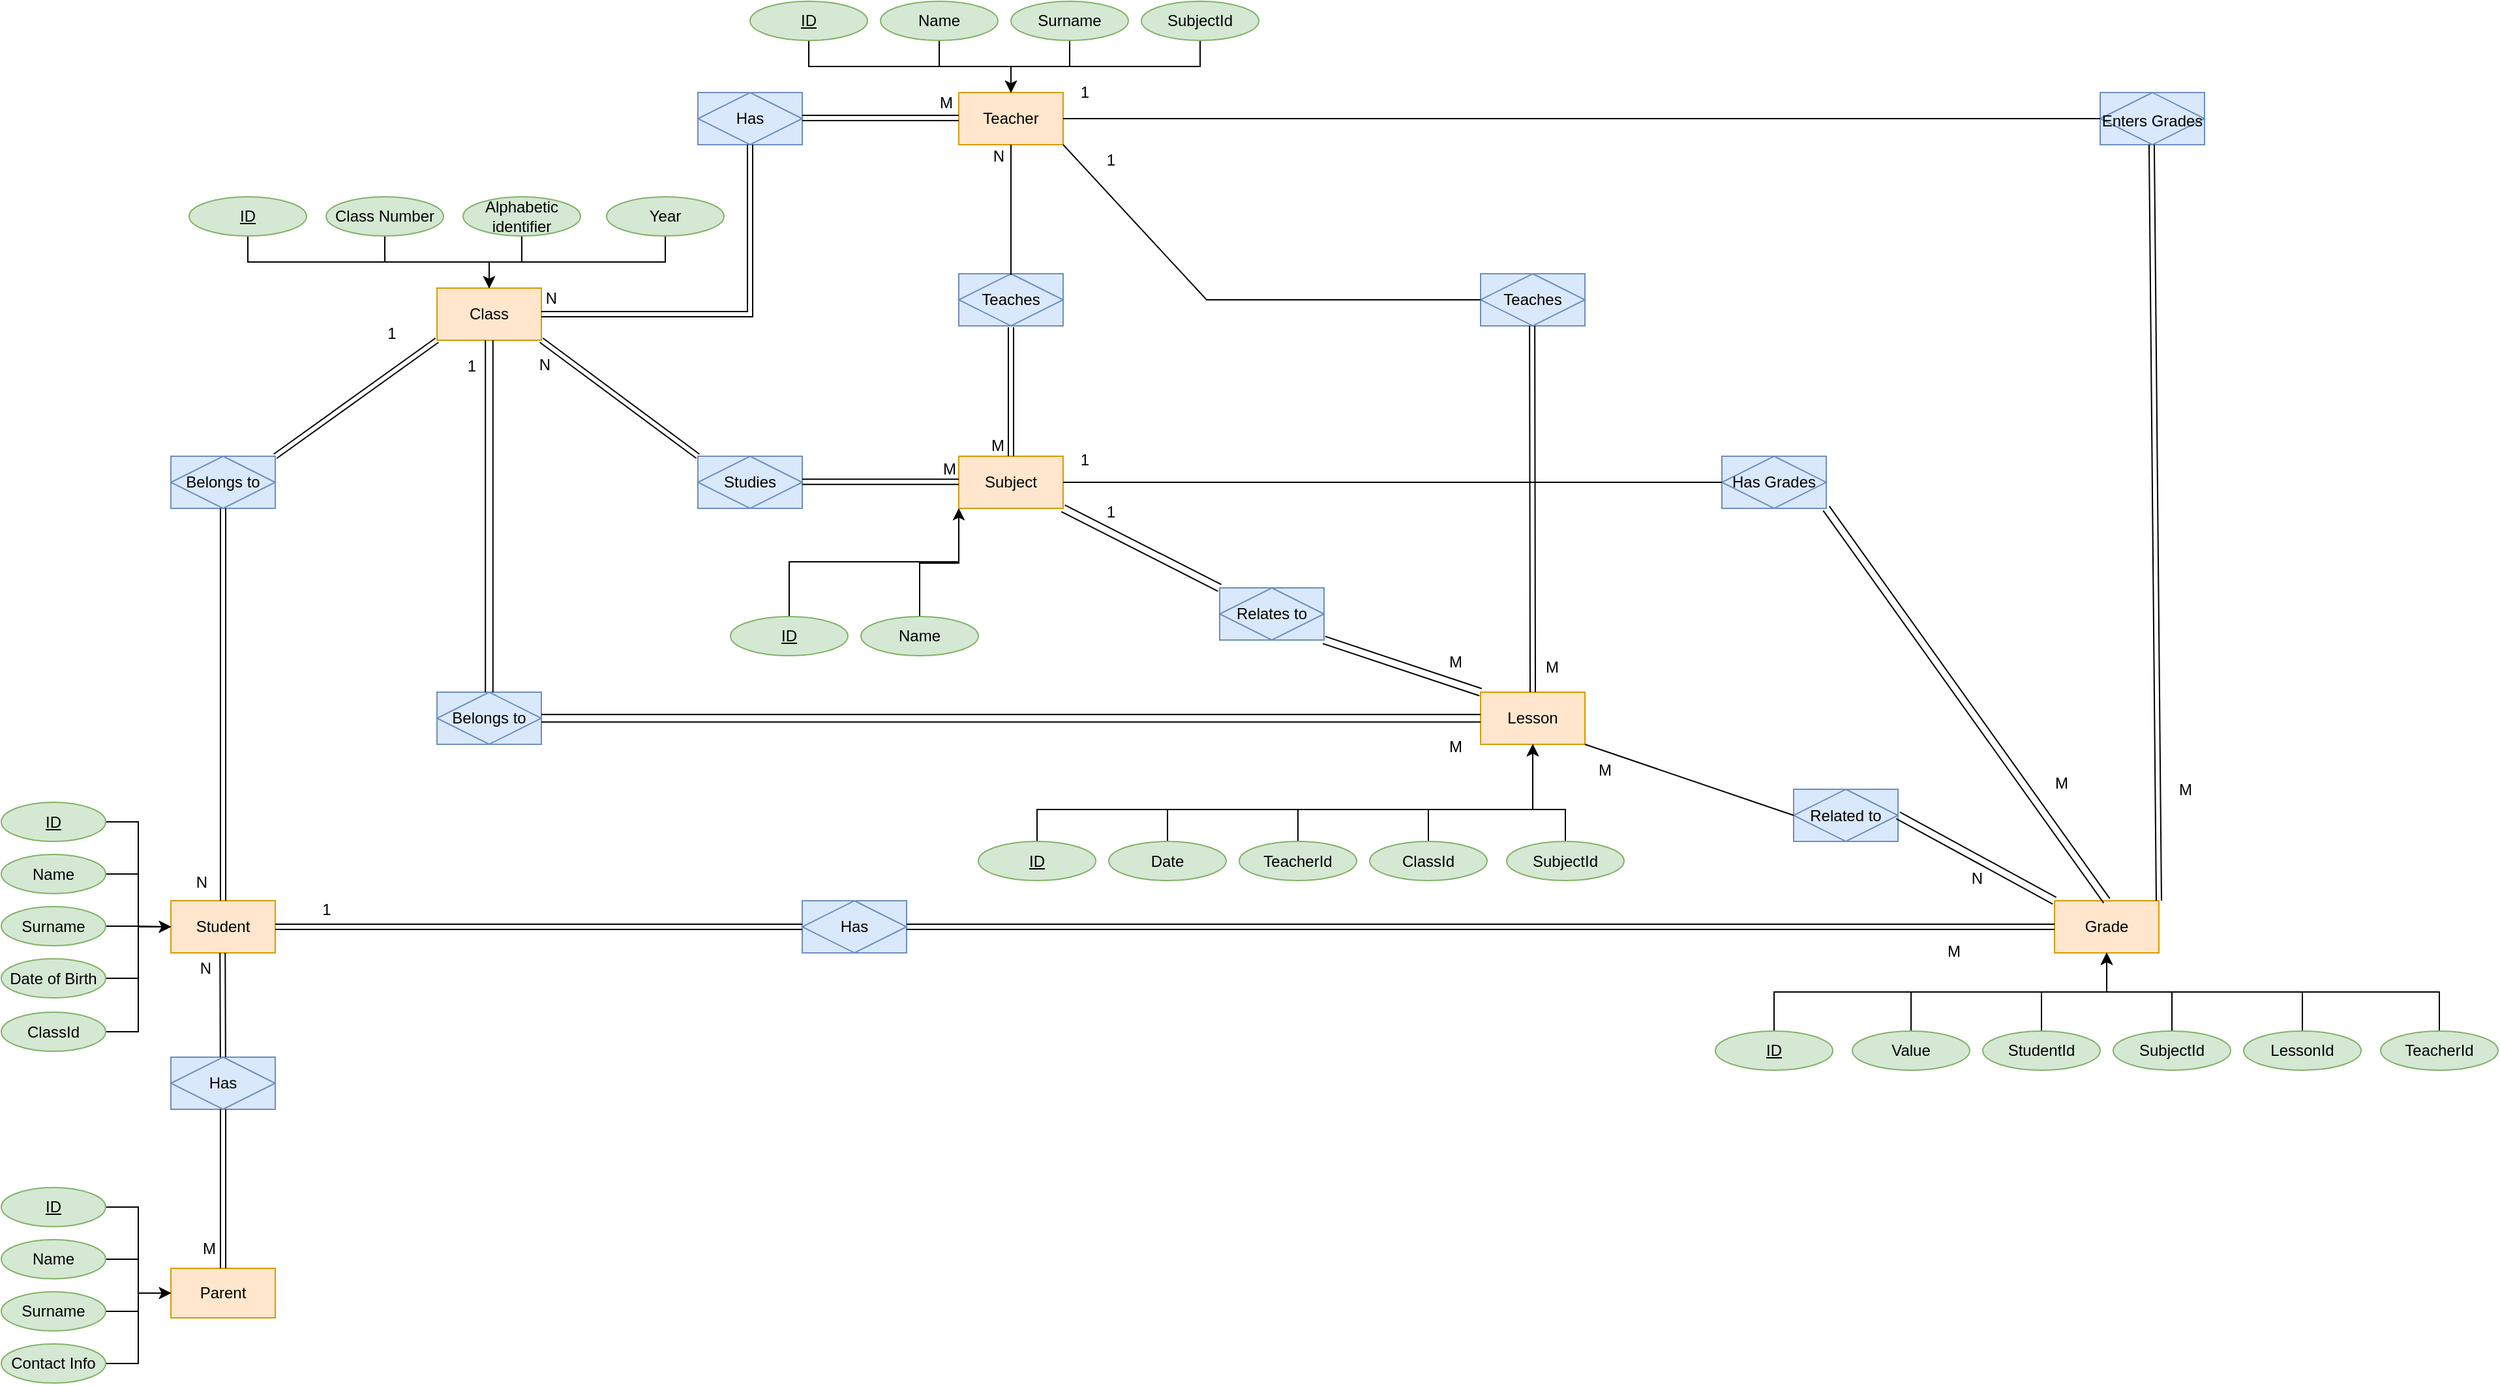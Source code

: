 <mxfile version="22.1.3" type="device" pages="2">
  <diagram name="Страница — 1" id="Nd0zr17Eo7cc95A9aSMg">
    <mxGraphModel dx="1290" dy="566" grid="1" gridSize="10" guides="1" tooltips="1" connect="1" arrows="1" fold="1" page="1" pageScale="1" pageWidth="3300" pageHeight="4681" math="0" shadow="0">
      <root>
        <mxCell id="0" />
        <mxCell id="1" parent="0" />
        <mxCell id="23p0zSZ361LVQk1D0dd5-1" value="Student&lt;br&gt;" style="rounded=0;whiteSpace=wrap;html=1;fillColor=#ffe6cc;strokeColor=#d79b00;" parent="1" vertex="1">
          <mxGeometry x="236" y="760" width="80" height="40" as="geometry" />
        </mxCell>
        <mxCell id="23p0zSZ361LVQk1D0dd5-46" style="edgeStyle=orthogonalEdgeStyle;rounded=0;orthogonalLoop=1;jettySize=auto;html=1;entryX=0;entryY=0.5;entryDx=0;entryDy=0;" parent="1" source="23p0zSZ361LVQk1D0dd5-2" target="23p0zSZ361LVQk1D0dd5-1" edge="1">
          <mxGeometry relative="1" as="geometry" />
        </mxCell>
        <mxCell id="23p0zSZ361LVQk1D0dd5-2" value="&lt;u&gt;ID&lt;/u&gt;" style="ellipse;whiteSpace=wrap;html=1;fillColor=#d5e8d4;strokeColor=#82b366;" parent="1" vertex="1">
          <mxGeometry x="106" y="684.5" width="80" height="30" as="geometry" />
        </mxCell>
        <mxCell id="23p0zSZ361LVQk1D0dd5-44" style="edgeStyle=orthogonalEdgeStyle;rounded=0;orthogonalLoop=1;jettySize=auto;html=1;entryX=0;entryY=0.5;entryDx=0;entryDy=0;" parent="1" source="23p0zSZ361LVQk1D0dd5-3" target="23p0zSZ361LVQk1D0dd5-1" edge="1">
          <mxGeometry relative="1" as="geometry" />
        </mxCell>
        <mxCell id="23p0zSZ361LVQk1D0dd5-3" value="Name" style="ellipse;whiteSpace=wrap;html=1;fillColor=#d5e8d4;strokeColor=#82b366;" parent="1" vertex="1">
          <mxGeometry x="106" y="724.5" width="80" height="30" as="geometry" />
        </mxCell>
        <mxCell id="AqB2Rs3mdMIoe19Igv_4-3" style="edgeStyle=orthogonalEdgeStyle;rounded=0;orthogonalLoop=1;jettySize=auto;html=1;entryX=0;entryY=0.5;entryDx=0;entryDy=0;" parent="1" source="23p0zSZ361LVQk1D0dd5-7" target="23p0zSZ361LVQk1D0dd5-1" edge="1">
          <mxGeometry relative="1" as="geometry" />
        </mxCell>
        <mxCell id="23p0zSZ361LVQk1D0dd5-7" value="Surname" style="ellipse;whiteSpace=wrap;html=1;fillColor=#d5e8d4;strokeColor=#82b366;" parent="1" vertex="1">
          <mxGeometry x="106" y="764.5" width="80" height="30" as="geometry" />
        </mxCell>
        <mxCell id="23p0zSZ361LVQk1D0dd5-47" style="edgeStyle=orthogonalEdgeStyle;rounded=0;orthogonalLoop=1;jettySize=auto;html=1;entryX=0;entryY=0.5;entryDx=0;entryDy=0;" parent="1" source="23p0zSZ361LVQk1D0dd5-8" target="23p0zSZ361LVQk1D0dd5-1" edge="1">
          <mxGeometry relative="1" as="geometry" />
        </mxCell>
        <mxCell id="23p0zSZ361LVQk1D0dd5-8" value="Date of Birth" style="ellipse;whiteSpace=wrap;html=1;fillColor=#d5e8d4;strokeColor=#82b366;" parent="1" vertex="1">
          <mxGeometry x="106" y="804.5" width="80" height="30" as="geometry" />
        </mxCell>
        <mxCell id="23p0zSZ361LVQk1D0dd5-21" value="Class" style="rounded=0;whiteSpace=wrap;html=1;fillColor=#ffe6cc;strokeColor=#d79b00;" parent="1" vertex="1">
          <mxGeometry x="440" y="290" width="80" height="40" as="geometry" />
        </mxCell>
        <mxCell id="JzworsTE5C7mJlJ6R-Ys-2" style="edgeStyle=orthogonalEdgeStyle;rounded=0;orthogonalLoop=1;jettySize=auto;html=1;" parent="1" source="23p0zSZ361LVQk1D0dd5-22" target="23p0zSZ361LVQk1D0dd5-21" edge="1">
          <mxGeometry relative="1" as="geometry">
            <Array as="points">
              <mxPoint x="295" y="270" />
              <mxPoint x="480" y="270" />
            </Array>
          </mxGeometry>
        </mxCell>
        <mxCell id="23p0zSZ361LVQk1D0dd5-22" value="&lt;u&gt;ID&lt;/u&gt;" style="ellipse;whiteSpace=wrap;html=1;fillColor=#d5e8d4;strokeColor=#82b366;" parent="1" vertex="1">
          <mxGeometry x="250" y="220" width="90" height="30" as="geometry" />
        </mxCell>
        <mxCell id="JzworsTE5C7mJlJ6R-Ys-3" style="edgeStyle=orthogonalEdgeStyle;rounded=0;orthogonalLoop=1;jettySize=auto;html=1;" parent="1" source="23p0zSZ361LVQk1D0dd5-23" target="23p0zSZ361LVQk1D0dd5-21" edge="1">
          <mxGeometry relative="1" as="geometry" />
        </mxCell>
        <mxCell id="23p0zSZ361LVQk1D0dd5-23" value="Class Number" style="ellipse;whiteSpace=wrap;html=1;fillColor=#d5e8d4;strokeColor=#82b366;" parent="1" vertex="1">
          <mxGeometry x="355" y="220" width="90" height="30" as="geometry" />
        </mxCell>
        <mxCell id="JzworsTE5C7mJlJ6R-Ys-4" style="edgeStyle=orthogonalEdgeStyle;rounded=0;orthogonalLoop=1;jettySize=auto;html=1;" parent="1" source="23p0zSZ361LVQk1D0dd5-25" target="23p0zSZ361LVQk1D0dd5-21" edge="1">
          <mxGeometry relative="1" as="geometry" />
        </mxCell>
        <mxCell id="23p0zSZ361LVQk1D0dd5-25" value="Alphabetic identifier" style="ellipse;whiteSpace=wrap;html=1;fillColor=#d5e8d4;strokeColor=#82b366;" parent="1" vertex="1">
          <mxGeometry x="460" y="220" width="90" height="30" as="geometry" />
        </mxCell>
        <mxCell id="23p0zSZ361LVQk1D0dd5-30" value="Belongs to" style="shape=associativeEntity;whiteSpace=wrap;html=1;align=center;fillColor=#dae8fc;strokeColor=#6c8ebf;" parent="1" vertex="1">
          <mxGeometry x="236" y="419" width="80" height="40" as="geometry" />
        </mxCell>
        <mxCell id="23p0zSZ361LVQk1D0dd5-49" value="" style="shape=link;html=1;rounded=0;exitX=0;exitY=1;exitDx=0;exitDy=0;entryX=1;entryY=0;entryDx=0;entryDy=0;" parent="1" source="23p0zSZ361LVQk1D0dd5-21" target="23p0zSZ361LVQk1D0dd5-30" edge="1">
          <mxGeometry relative="1" as="geometry">
            <mxPoint x="479.71" y="330" as="sourcePoint" />
            <mxPoint x="480" y="370" as="targetPoint" />
          </mxGeometry>
        </mxCell>
        <mxCell id="23p0zSZ361LVQk1D0dd5-54" value="Parent" style="rounded=0;whiteSpace=wrap;html=1;fillColor=#ffe6cc;strokeColor=#d79b00;" parent="1" vertex="1">
          <mxGeometry x="236" y="1042" width="80" height="38" as="geometry" />
        </mxCell>
        <mxCell id="23p0zSZ361LVQk1D0dd5-63" style="edgeStyle=orthogonalEdgeStyle;rounded=0;orthogonalLoop=1;jettySize=auto;html=1;entryX=0;entryY=0.5;entryDx=0;entryDy=0;" parent="1" source="23p0zSZ361LVQk1D0dd5-57" target="23p0zSZ361LVQk1D0dd5-54" edge="1">
          <mxGeometry relative="1" as="geometry" />
        </mxCell>
        <mxCell id="23p0zSZ361LVQk1D0dd5-57" value="&lt;u&gt;ID&lt;/u&gt;" style="ellipse;whiteSpace=wrap;html=1;fillColor=#d5e8d4;strokeColor=#82b366;" parent="1" vertex="1">
          <mxGeometry x="106" y="980" width="80" height="30" as="geometry" />
        </mxCell>
        <mxCell id="23p0zSZ361LVQk1D0dd5-64" style="edgeStyle=orthogonalEdgeStyle;rounded=0;orthogonalLoop=1;jettySize=auto;html=1;entryX=0;entryY=0.5;entryDx=0;entryDy=0;" parent="1" source="23p0zSZ361LVQk1D0dd5-58" target="23p0zSZ361LVQk1D0dd5-54" edge="1">
          <mxGeometry relative="1" as="geometry" />
        </mxCell>
        <mxCell id="23p0zSZ361LVQk1D0dd5-58" value="Name" style="ellipse;whiteSpace=wrap;html=1;fillColor=#d5e8d4;strokeColor=#82b366;" parent="1" vertex="1">
          <mxGeometry x="106" y="1020" width="80" height="30" as="geometry" />
        </mxCell>
        <mxCell id="23p0zSZ361LVQk1D0dd5-65" style="edgeStyle=orthogonalEdgeStyle;rounded=0;orthogonalLoop=1;jettySize=auto;html=1;entryX=0;entryY=0.5;entryDx=0;entryDy=0;" parent="1" source="23p0zSZ361LVQk1D0dd5-59" target="23p0zSZ361LVQk1D0dd5-54" edge="1">
          <mxGeometry relative="1" as="geometry" />
        </mxCell>
        <mxCell id="23p0zSZ361LVQk1D0dd5-59" value="Surname" style="ellipse;whiteSpace=wrap;html=1;fillColor=#d5e8d4;strokeColor=#82b366;" parent="1" vertex="1">
          <mxGeometry x="106" y="1060" width="80" height="30" as="geometry" />
        </mxCell>
        <mxCell id="23p0zSZ361LVQk1D0dd5-66" style="edgeStyle=orthogonalEdgeStyle;rounded=0;orthogonalLoop=1;jettySize=auto;html=1;entryX=0;entryY=0.5;entryDx=0;entryDy=0;" parent="1" source="23p0zSZ361LVQk1D0dd5-60" target="23p0zSZ361LVQk1D0dd5-54" edge="1">
          <mxGeometry relative="1" as="geometry" />
        </mxCell>
        <mxCell id="23p0zSZ361LVQk1D0dd5-60" value="Contact Info" style="ellipse;whiteSpace=wrap;html=1;fillColor=#d5e8d4;strokeColor=#82b366;" parent="1" vertex="1">
          <mxGeometry x="106" y="1100" width="80" height="30" as="geometry" />
        </mxCell>
        <mxCell id="23p0zSZ361LVQk1D0dd5-62" value="Has" style="shape=associativeEntity;whiteSpace=wrap;html=1;align=center;fillColor=#dae8fc;strokeColor=#6c8ebf;" parent="1" vertex="1">
          <mxGeometry x="236" y="880" width="80" height="40" as="geometry" />
        </mxCell>
        <mxCell id="23p0zSZ361LVQk1D0dd5-68" value="" style="shape=link;html=1;rounded=0;exitX=0.5;exitY=1;exitDx=0;exitDy=0;entryX=0.5;entryY=0;entryDx=0;entryDy=0;" parent="1" edge="1">
          <mxGeometry relative="1" as="geometry">
            <mxPoint x="275.64" y="800" as="sourcePoint" />
            <mxPoint x="275.93" y="880" as="targetPoint" />
          </mxGeometry>
        </mxCell>
        <mxCell id="23p0zSZ361LVQk1D0dd5-69" value="N" style="resizable=0;html=1;align=right;verticalAlign=bottom;" parent="23p0zSZ361LVQk1D0dd5-68" connectable="0" vertex="1">
          <mxGeometry x="1" relative="1" as="geometry">
            <mxPoint x="-8" y="-59" as="offset" />
          </mxGeometry>
        </mxCell>
        <mxCell id="23p0zSZ361LVQk1D0dd5-73" value="Teacher" style="rounded=0;whiteSpace=wrap;html=1;fillColor=#ffe6cc;strokeColor=#d79b00;" parent="1" vertex="1">
          <mxGeometry x="840" y="140" width="80" height="40" as="geometry" />
        </mxCell>
        <mxCell id="23p0zSZ361LVQk1D0dd5-78" style="edgeStyle=orthogonalEdgeStyle;rounded=0;orthogonalLoop=1;jettySize=auto;html=1;entryX=0.5;entryY=0;entryDx=0;entryDy=0;" parent="1" source="23p0zSZ361LVQk1D0dd5-74" target="23p0zSZ361LVQk1D0dd5-73" edge="1">
          <mxGeometry relative="1" as="geometry">
            <Array as="points">
              <mxPoint x="725" y="120" />
              <mxPoint x="880" y="120" />
            </Array>
          </mxGeometry>
        </mxCell>
        <mxCell id="23p0zSZ361LVQk1D0dd5-74" value="&lt;u&gt;ID&lt;/u&gt;" style="ellipse;whiteSpace=wrap;html=1;fillColor=#d5e8d4;strokeColor=#82b366;" parent="1" vertex="1">
          <mxGeometry x="680" y="70" width="90" height="30" as="geometry" />
        </mxCell>
        <mxCell id="23p0zSZ361LVQk1D0dd5-79" style="edgeStyle=orthogonalEdgeStyle;rounded=0;orthogonalLoop=1;jettySize=auto;html=1;exitX=0.5;exitY=1;exitDx=0;exitDy=0;entryX=0.5;entryY=0;entryDx=0;entryDy=0;" parent="1" source="23p0zSZ361LVQk1D0dd5-75" target="23p0zSZ361LVQk1D0dd5-73" edge="1">
          <mxGeometry relative="1" as="geometry" />
        </mxCell>
        <mxCell id="23p0zSZ361LVQk1D0dd5-75" value="Name" style="ellipse;whiteSpace=wrap;html=1;fillColor=#d5e8d4;strokeColor=#82b366;" parent="1" vertex="1">
          <mxGeometry x="780" y="70" width="90" height="30" as="geometry" />
        </mxCell>
        <mxCell id="23p0zSZ361LVQk1D0dd5-80" style="edgeStyle=orthogonalEdgeStyle;rounded=0;orthogonalLoop=1;jettySize=auto;html=1;entryX=0.5;entryY=0;entryDx=0;entryDy=0;" parent="1" source="23p0zSZ361LVQk1D0dd5-76" target="23p0zSZ361LVQk1D0dd5-73" edge="1">
          <mxGeometry relative="1" as="geometry" />
        </mxCell>
        <mxCell id="23p0zSZ361LVQk1D0dd5-76" value="Surname" style="ellipse;whiteSpace=wrap;html=1;fillColor=#d5e8d4;strokeColor=#82b366;" parent="1" vertex="1">
          <mxGeometry x="880" y="70" width="90" height="30" as="geometry" />
        </mxCell>
        <mxCell id="23p0zSZ361LVQk1D0dd5-81" style="edgeStyle=orthogonalEdgeStyle;rounded=0;orthogonalLoop=1;jettySize=auto;html=1;entryX=0.5;entryY=0;entryDx=0;entryDy=0;" parent="1" source="23p0zSZ361LVQk1D0dd5-77" target="23p0zSZ361LVQk1D0dd5-73" edge="1">
          <mxGeometry relative="1" as="geometry">
            <Array as="points">
              <mxPoint x="1025" y="120" />
              <mxPoint x="880" y="120" />
            </Array>
          </mxGeometry>
        </mxCell>
        <mxCell id="23p0zSZ361LVQk1D0dd5-77" value="SubjectId" style="ellipse;whiteSpace=wrap;html=1;fillColor=#d5e8d4;strokeColor=#82b366;" parent="1" vertex="1">
          <mxGeometry x="980" y="70" width="90" height="30" as="geometry" />
        </mxCell>
        <mxCell id="23p0zSZ361LVQk1D0dd5-82" value="Has" style="shape=associativeEntity;whiteSpace=wrap;html=1;align=center;fillColor=#dae8fc;strokeColor=#6c8ebf;" parent="1" vertex="1">
          <mxGeometry x="640" y="140" width="80" height="40" as="geometry" />
        </mxCell>
        <mxCell id="23p0zSZ361LVQk1D0dd5-83" value="" style="shape=link;html=1;rounded=0;exitX=0.5;exitY=1;exitDx=0;exitDy=0;entryX=1;entryY=0.5;entryDx=0;entryDy=0;" parent="1" source="23p0zSZ361LVQk1D0dd5-82" target="23p0zSZ361LVQk1D0dd5-21" edge="1">
          <mxGeometry relative="1" as="geometry">
            <mxPoint x="580" y="140" as="sourcePoint" />
            <mxPoint x="580.29" y="220" as="targetPoint" />
            <Array as="points">
              <mxPoint x="680" y="310" />
            </Array>
          </mxGeometry>
        </mxCell>
        <mxCell id="23p0zSZ361LVQk1D0dd5-89" value="" style="shape=link;html=1;rounded=0;exitX=0;exitY=0.5;exitDx=0;exitDy=0;entryX=1;entryY=0.5;entryDx=0;entryDy=0;" parent="1" edge="1">
          <mxGeometry relative="1" as="geometry">
            <mxPoint x="840" y="159.55" as="sourcePoint" />
            <mxPoint x="720" y="159.55" as="targetPoint" />
          </mxGeometry>
        </mxCell>
        <mxCell id="23p0zSZ361LVQk1D0dd5-95" value="Subject" style="rounded=0;whiteSpace=wrap;html=1;fillColor=#ffe6cc;strokeColor=#d79b00;" parent="1" vertex="1">
          <mxGeometry x="840" y="419" width="80" height="40" as="geometry" />
        </mxCell>
        <mxCell id="AqB2Rs3mdMIoe19Igv_4-44" style="edgeStyle=orthogonalEdgeStyle;rounded=0;orthogonalLoop=1;jettySize=auto;html=1;entryX=0;entryY=1;entryDx=0;entryDy=0;" parent="1" source="23p0zSZ361LVQk1D0dd5-96" target="23p0zSZ361LVQk1D0dd5-95" edge="1">
          <mxGeometry relative="1" as="geometry">
            <Array as="points">
              <mxPoint x="710" y="500" />
              <mxPoint x="840" y="500" />
            </Array>
          </mxGeometry>
        </mxCell>
        <mxCell id="23p0zSZ361LVQk1D0dd5-96" value="&lt;u&gt;ID&lt;/u&gt;" style="ellipse;whiteSpace=wrap;html=1;fillColor=#d5e8d4;strokeColor=#82b366;" parent="1" vertex="1">
          <mxGeometry x="665" y="542" width="90" height="30" as="geometry" />
        </mxCell>
        <mxCell id="AqB2Rs3mdMIoe19Igv_4-37" style="edgeStyle=orthogonalEdgeStyle;rounded=0;orthogonalLoop=1;jettySize=auto;html=1;entryX=0;entryY=1;entryDx=0;entryDy=0;" parent="1" source="23p0zSZ361LVQk1D0dd5-97" target="23p0zSZ361LVQk1D0dd5-95" edge="1">
          <mxGeometry relative="1" as="geometry">
            <Array as="points">
              <mxPoint x="810" y="501" />
              <mxPoint x="840" y="501" />
            </Array>
          </mxGeometry>
        </mxCell>
        <mxCell id="23p0zSZ361LVQk1D0dd5-97" value="Name" style="ellipse;whiteSpace=wrap;html=1;fillColor=#d5e8d4;strokeColor=#82b366;" parent="1" vertex="1">
          <mxGeometry x="765" y="542" width="90" height="30" as="geometry" />
        </mxCell>
        <mxCell id="23p0zSZ361LVQk1D0dd5-101" value="Studies" style="shape=associativeEntity;whiteSpace=wrap;html=1;align=center;fillColor=#dae8fc;strokeColor=#6c8ebf;" parent="1" vertex="1">
          <mxGeometry x="640" y="419" width="80" height="40" as="geometry" />
        </mxCell>
        <mxCell id="23p0zSZ361LVQk1D0dd5-107" value="" style="shape=link;html=1;rounded=0;entryX=1;entryY=1;entryDx=0;entryDy=0;exitX=0;exitY=0;exitDx=0;exitDy=0;" parent="1" source="23p0zSZ361LVQk1D0dd5-101" target="23p0zSZ361LVQk1D0dd5-21" edge="1">
          <mxGeometry relative="1" as="geometry">
            <mxPoint x="740" y="380" as="sourcePoint" />
            <mxPoint x="580" y="379" as="targetPoint" />
            <Array as="points" />
          </mxGeometry>
        </mxCell>
        <mxCell id="23p0zSZ361LVQk1D0dd5-109" value="" style="shape=link;html=1;rounded=0;exitX=0;exitY=0.5;exitDx=0;exitDy=0;entryX=1;entryY=0.5;entryDx=0;entryDy=0;" parent="1" edge="1">
          <mxGeometry relative="1" as="geometry">
            <mxPoint x="840" y="438.57" as="sourcePoint" />
            <mxPoint x="720" y="438.57" as="targetPoint" />
          </mxGeometry>
        </mxCell>
        <mxCell id="23p0zSZ361LVQk1D0dd5-113" value="M" style="resizable=0;html=1;align=right;verticalAlign=bottom;" parent="1" connectable="0" vertex="1">
          <mxGeometry x="838.0" y="437.999" as="geometry" />
        </mxCell>
        <mxCell id="23p0zSZ361LVQk1D0dd5-116" value="N" style="resizable=0;html=1;align=right;verticalAlign=bottom;" parent="1" connectable="0" vertex="1">
          <mxGeometry x="532.0" y="306.999" as="geometry" />
        </mxCell>
        <mxCell id="23p0zSZ361LVQk1D0dd5-117" value="N" style="resizable=0;html=1;align=right;verticalAlign=bottom;" parent="1" connectable="0" vertex="1">
          <mxGeometry x="527.0" y="357.999" as="geometry" />
        </mxCell>
        <mxCell id="23p0zSZ361LVQk1D0dd5-118" value="N" style="resizable=0;html=1;align=right;verticalAlign=bottom;" parent="1" connectable="0" vertex="1">
          <mxGeometry x="264.0" y="754.999" as="geometry" />
        </mxCell>
        <mxCell id="23p0zSZ361LVQk1D0dd5-120" value="Teaches" style="shape=associativeEntity;whiteSpace=wrap;html=1;align=center;fillColor=#dae8fc;strokeColor=#6c8ebf;" parent="1" vertex="1">
          <mxGeometry x="840" y="279" width="80" height="40" as="geometry" />
        </mxCell>
        <mxCell id="23p0zSZ361LVQk1D0dd5-121" value="" style="shape=link;html=1;rounded=0;entryX=0.5;entryY=1;entryDx=0;entryDy=0;exitX=0.5;exitY=0;exitDx=0;exitDy=0;" parent="1" edge="1">
          <mxGeometry relative="1" as="geometry">
            <mxPoint x="880" y="419" as="sourcePoint" />
            <mxPoint x="880" y="320" as="targetPoint" />
          </mxGeometry>
        </mxCell>
        <mxCell id="23p0zSZ361LVQk1D0dd5-122" value="M" style="text;html=1;align=center;verticalAlign=middle;resizable=0;points=[];autosize=1;strokeColor=none;fillColor=none;" parent="1" vertex="1">
          <mxGeometry x="815" y="133" width="30" height="30" as="geometry" />
        </mxCell>
        <mxCell id="23p0zSZ361LVQk1D0dd5-124" value="N" style="resizable=0;html=1;align=right;verticalAlign=bottom;" parent="1" connectable="0" vertex="1">
          <mxGeometry x="875.0" y="197.999" as="geometry" />
        </mxCell>
        <mxCell id="23p0zSZ361LVQk1D0dd5-127" value="Grade" style="rounded=0;whiteSpace=wrap;html=1;fillColor=#ffe6cc;strokeColor=#d79b00;" parent="1" vertex="1">
          <mxGeometry x="1680" y="760" width="80" height="40" as="geometry" />
        </mxCell>
        <mxCell id="AqB2Rs3mdMIoe19Igv_4-20" style="edgeStyle=orthogonalEdgeStyle;rounded=0;orthogonalLoop=1;jettySize=auto;html=1;" parent="1" source="23p0zSZ361LVQk1D0dd5-128" target="23p0zSZ361LVQk1D0dd5-127" edge="1">
          <mxGeometry relative="1" as="geometry">
            <Array as="points">
              <mxPoint x="1465" y="830" />
              <mxPoint x="1720" y="830" />
            </Array>
          </mxGeometry>
        </mxCell>
        <mxCell id="23p0zSZ361LVQk1D0dd5-128" value="&lt;u&gt;ID&lt;/u&gt;" style="ellipse;whiteSpace=wrap;html=1;fillColor=#d5e8d4;strokeColor=#82b366;" parent="1" vertex="1">
          <mxGeometry x="1420" y="860" width="90" height="30" as="geometry" />
        </mxCell>
        <mxCell id="AqB2Rs3mdMIoe19Igv_4-22" style="edgeStyle=orthogonalEdgeStyle;rounded=0;orthogonalLoop=1;jettySize=auto;html=1;" parent="1" source="23p0zSZ361LVQk1D0dd5-129" target="23p0zSZ361LVQk1D0dd5-127" edge="1">
          <mxGeometry relative="1" as="geometry">
            <Array as="points">
              <mxPoint x="1570" y="830" />
              <mxPoint x="1720" y="830" />
            </Array>
          </mxGeometry>
        </mxCell>
        <mxCell id="23p0zSZ361LVQk1D0dd5-129" value="Value" style="ellipse;whiteSpace=wrap;html=1;fillColor=#d5e8d4;strokeColor=#82b366;" parent="1" vertex="1">
          <mxGeometry x="1525" y="860" width="90" height="30" as="geometry" />
        </mxCell>
        <mxCell id="AqB2Rs3mdMIoe19Igv_4-23" style="edgeStyle=orthogonalEdgeStyle;rounded=0;orthogonalLoop=1;jettySize=auto;html=1;entryX=0.5;entryY=1;entryDx=0;entryDy=0;" parent="1" source="23p0zSZ361LVQk1D0dd5-130" target="23p0zSZ361LVQk1D0dd5-127" edge="1">
          <mxGeometry relative="1" as="geometry" />
        </mxCell>
        <mxCell id="23p0zSZ361LVQk1D0dd5-130" value="StudentId" style="ellipse;whiteSpace=wrap;html=1;fillColor=#d5e8d4;strokeColor=#82b366;" parent="1" vertex="1">
          <mxGeometry x="1625" y="860" width="90" height="30" as="geometry" />
        </mxCell>
        <mxCell id="AqB2Rs3mdMIoe19Igv_4-24" style="edgeStyle=orthogonalEdgeStyle;rounded=0;orthogonalLoop=1;jettySize=auto;html=1;entryX=0.5;entryY=1;entryDx=0;entryDy=0;" parent="1" source="23p0zSZ361LVQk1D0dd5-131" target="23p0zSZ361LVQk1D0dd5-127" edge="1">
          <mxGeometry relative="1" as="geometry" />
        </mxCell>
        <mxCell id="23p0zSZ361LVQk1D0dd5-131" value="SubjectId" style="ellipse;whiteSpace=wrap;html=1;fillColor=#d5e8d4;strokeColor=#82b366;" parent="1" vertex="1">
          <mxGeometry x="1725" y="860" width="90" height="30" as="geometry" />
        </mxCell>
        <mxCell id="AqB2Rs3mdMIoe19Igv_4-25" style="edgeStyle=orthogonalEdgeStyle;rounded=0;orthogonalLoop=1;jettySize=auto;html=1;entryX=0.5;entryY=1;entryDx=0;entryDy=0;" parent="1" source="23p0zSZ361LVQk1D0dd5-132" target="23p0zSZ361LVQk1D0dd5-127" edge="1">
          <mxGeometry relative="1" as="geometry">
            <Array as="points">
              <mxPoint x="1870" y="830" />
              <mxPoint x="1720" y="830" />
            </Array>
          </mxGeometry>
        </mxCell>
        <mxCell id="23p0zSZ361LVQk1D0dd5-132" value="LessonId" style="ellipse;whiteSpace=wrap;html=1;fillColor=#d5e8d4;strokeColor=#82b366;" parent="1" vertex="1">
          <mxGeometry x="1825" y="860" width="90" height="30" as="geometry" />
        </mxCell>
        <mxCell id="23p0zSZ361LVQk1D0dd5-139" value="Has" style="shape=associativeEntity;whiteSpace=wrap;html=1;align=center;fillColor=#dae8fc;strokeColor=#6c8ebf;" parent="1" vertex="1">
          <mxGeometry x="720" y="760" width="80" height="40" as="geometry" />
        </mxCell>
        <mxCell id="23p0zSZ361LVQk1D0dd5-141" value="" style="shape=link;html=1;rounded=0;entryX=1;entryY=0.5;entryDx=0;entryDy=0;exitX=0;exitY=0.5;exitDx=0;exitDy=0;" parent="1" source="23p0zSZ361LVQk1D0dd5-139" target="23p0zSZ361LVQk1D0dd5-1" edge="1">
          <mxGeometry relative="1" as="geometry">
            <mxPoint x="680" y="525" as="sourcePoint" />
            <mxPoint x="560" y="596" as="targetPoint" />
            <Array as="points" />
          </mxGeometry>
        </mxCell>
        <mxCell id="23p0zSZ361LVQk1D0dd5-142" value="" style="shape=link;html=1;rounded=0;exitX=0;exitY=0.5;exitDx=0;exitDy=0;entryX=1;entryY=0.5;entryDx=0;entryDy=0;" parent="1" source="23p0zSZ361LVQk1D0dd5-127" target="23p0zSZ361LVQk1D0dd5-139" edge="1">
          <mxGeometry relative="1" as="geometry">
            <mxPoint x="950" y="599.47" as="sourcePoint" />
            <mxPoint x="830" y="599.47" as="targetPoint" />
          </mxGeometry>
        </mxCell>
        <mxCell id="23p0zSZ361LVQk1D0dd5-144" value="1" style="text;html=1;align=center;verticalAlign=middle;resizable=0;points=[];autosize=1;strokeColor=none;fillColor=none;" parent="1" vertex="1">
          <mxGeometry x="340" y="752" width="30" height="30" as="geometry" />
        </mxCell>
        <mxCell id="23p0zSZ361LVQk1D0dd5-145" value="M" style="resizable=0;html=1;align=right;verticalAlign=bottom;" parent="1" connectable="0" vertex="1">
          <mxGeometry x="940.0" y="989.999" as="geometry">
            <mxPoint x="668" y="-182" as="offset" />
          </mxGeometry>
        </mxCell>
        <mxCell id="23p0zSZ361LVQk1D0dd5-146" value="Enters Grades&lt;span style=&quot;color: rgb(209, 213, 219); font-family: Söhne, ui-sans-serif, system-ui, -apple-system, &amp;quot;Segoe UI&amp;quot;, Roboto, Ubuntu, Cantarell, &amp;quot;Noto Sans&amp;quot;, sans-serif, &amp;quot;Helvetica Neue&amp;quot;, Arial, &amp;quot;Apple Color Emoji&amp;quot;, &amp;quot;Segoe UI Emoji&amp;quot;, &amp;quot;Segoe UI Symbol&amp;quot;, &amp;quot;Noto Color Emoji&amp;quot;; font-size: 16px; text-align: left; background-color: rgb(68, 70, 84);&quot;&gt; &lt;/span&gt;" style="shape=associativeEntity;whiteSpace=wrap;html=1;align=center;fillColor=#dae8fc;strokeColor=#6c8ebf;" parent="1" vertex="1">
          <mxGeometry x="1715" y="140" width="80" height="40" as="geometry" />
        </mxCell>
        <mxCell id="23p0zSZ361LVQk1D0dd5-149" value="" style="endArrow=none;html=1;rounded=0;entryX=1;entryY=0.5;entryDx=0;entryDy=0;exitX=0;exitY=0.5;exitDx=0;exitDy=0;" parent="1" source="23p0zSZ361LVQk1D0dd5-146" target="23p0zSZ361LVQk1D0dd5-73" edge="1">
          <mxGeometry relative="1" as="geometry">
            <mxPoint x="1710" y="370" as="sourcePoint" />
            <mxPoint x="1190" y="220" as="targetPoint" />
            <Array as="points" />
          </mxGeometry>
        </mxCell>
        <mxCell id="23p0zSZ361LVQk1D0dd5-153" value="M" style="text;html=1;align=center;verticalAlign=middle;resizable=0;points=[];autosize=1;strokeColor=none;fillColor=none;" parent="1" vertex="1">
          <mxGeometry x="1765" y="660" width="30" height="30" as="geometry" />
        </mxCell>
        <mxCell id="23p0zSZ361LVQk1D0dd5-154" value="Has Grades" style="shape=associativeEntity;whiteSpace=wrap;html=1;align=center;fillColor=#dae8fc;strokeColor=#6c8ebf;" parent="1" vertex="1">
          <mxGeometry x="1425" y="419" width="80" height="40" as="geometry" />
        </mxCell>
        <mxCell id="23p0zSZ361LVQk1D0dd5-158" value="M" style="text;html=1;align=center;verticalAlign=middle;resizable=0;points=[];autosize=1;strokeColor=none;fillColor=none;" parent="1" vertex="1">
          <mxGeometry x="1670" y="654.5" width="30" height="30" as="geometry" />
        </mxCell>
        <mxCell id="AqB2Rs3mdMIoe19Igv_4-2" style="edgeStyle=orthogonalEdgeStyle;rounded=0;orthogonalLoop=1;jettySize=auto;html=1;entryX=0;entryY=0.5;entryDx=0;entryDy=0;" parent="1" source="AqB2Rs3mdMIoe19Igv_4-1" target="23p0zSZ361LVQk1D0dd5-1" edge="1">
          <mxGeometry relative="1" as="geometry" />
        </mxCell>
        <mxCell id="AqB2Rs3mdMIoe19Igv_4-1" value="ClassId" style="ellipse;whiteSpace=wrap;html=1;fillColor=#d5e8d4;strokeColor=#82b366;" parent="1" vertex="1">
          <mxGeometry x="106" y="845.5" width="80" height="30" as="geometry" />
        </mxCell>
        <mxCell id="AqB2Rs3mdMIoe19Igv_4-4" value="1" style="text;html=1;align=center;verticalAlign=middle;resizable=0;points=[];autosize=1;strokeColor=none;fillColor=none;" parent="1" vertex="1">
          <mxGeometry x="390" y="310" width="30" height="30" as="geometry" />
        </mxCell>
        <mxCell id="AqB2Rs3mdMIoe19Igv_4-10" value="M" style="text;html=1;align=center;verticalAlign=middle;resizable=0;points=[];autosize=1;strokeColor=none;fillColor=none;" parent="1" vertex="1">
          <mxGeometry x="250" y="1012" width="30" height="30" as="geometry" />
        </mxCell>
        <mxCell id="AqB2Rs3mdMIoe19Igv_4-12" value="M" style="resizable=0;html=1;align=right;verticalAlign=bottom;" parent="1" connectable="0" vertex="1">
          <mxGeometry x="875.0" y="419" as="geometry" />
        </mxCell>
        <mxCell id="AqB2Rs3mdMIoe19Igv_4-13" value="" style="endArrow=none;html=1;rounded=0;exitX=0.5;exitY=1;exitDx=0;exitDy=0;entryX=0.5;entryY=0;entryDx=0;entryDy=0;" parent="1" edge="1">
          <mxGeometry relative="1" as="geometry">
            <mxPoint x="880" y="180" as="sourcePoint" />
            <mxPoint x="880" y="280" as="targetPoint" />
            <Array as="points" />
          </mxGeometry>
        </mxCell>
        <mxCell id="AqB2Rs3mdMIoe19Igv_4-26" style="edgeStyle=orthogonalEdgeStyle;rounded=0;orthogonalLoop=1;jettySize=auto;html=1;entryX=0.5;entryY=1;entryDx=0;entryDy=0;" parent="1" source="AqB2Rs3mdMIoe19Igv_4-15" target="23p0zSZ361LVQk1D0dd5-127" edge="1">
          <mxGeometry relative="1" as="geometry">
            <Array as="points">
              <mxPoint x="1975" y="830" />
              <mxPoint x="1720" y="830" />
            </Array>
          </mxGeometry>
        </mxCell>
        <mxCell id="AqB2Rs3mdMIoe19Igv_4-15" value="TeacherId" style="ellipse;whiteSpace=wrap;html=1;fillColor=#d5e8d4;strokeColor=#82b366;" parent="1" vertex="1">
          <mxGeometry x="1930" y="860" width="90" height="30" as="geometry" />
        </mxCell>
        <mxCell id="AqB2Rs3mdMIoe19Igv_4-39" value="Lesson" style="rounded=0;whiteSpace=wrap;html=1;fillColor=#ffe6cc;strokeColor=#d79b00;" parent="1" vertex="1">
          <mxGeometry x="1240" y="600" width="80" height="40" as="geometry" />
        </mxCell>
        <mxCell id="AqB2Rs3mdMIoe19Igv_4-45" value="Relates to" style="shape=associativeEntity;whiteSpace=wrap;html=1;align=center;fillColor=#dae8fc;strokeColor=#6c8ebf;" parent="1" vertex="1">
          <mxGeometry x="1040" y="520" width="80" height="40" as="geometry" />
        </mxCell>
        <mxCell id="AqB2Rs3mdMIoe19Igv_4-46" value="" style="shape=link;html=1;rounded=0;exitX=0;exitY=0;exitDx=0;exitDy=0;entryX=1;entryY=1;entryDx=0;entryDy=0;width=5.789;" parent="1" source="AqB2Rs3mdMIoe19Igv_4-45" target="23p0zSZ361LVQk1D0dd5-95" edge="1">
          <mxGeometry relative="1" as="geometry">
            <mxPoint x="1060" y="500" as="sourcePoint" />
            <mxPoint x="940" y="500" as="targetPoint" />
          </mxGeometry>
        </mxCell>
        <mxCell id="AqB2Rs3mdMIoe19Igv_4-47" value="" style="shape=link;html=1;rounded=0;exitX=0;exitY=0;exitDx=0;exitDy=0;entryX=1;entryY=1;entryDx=0;entryDy=0;width=5.789;" parent="1" source="AqB2Rs3mdMIoe19Igv_4-39" target="AqB2Rs3mdMIoe19Igv_4-45" edge="1">
          <mxGeometry relative="1" as="geometry">
            <mxPoint x="1320" y="621" as="sourcePoint" />
            <mxPoint x="1200" y="560" as="targetPoint" />
          </mxGeometry>
        </mxCell>
        <mxCell id="AqB2Rs3mdMIoe19Igv_4-48" value="1" style="resizable=0;html=1;align=right;verticalAlign=bottom;" parent="1" connectable="0" vertex="1">
          <mxGeometry x="960" y="470.0" as="geometry" />
        </mxCell>
        <mxCell id="AqB2Rs3mdMIoe19Igv_4-49" value="M" style="resizable=0;html=1;align=right;verticalAlign=bottom;" parent="1" connectable="0" vertex="1">
          <mxGeometry x="1230.0" y="589.999" as="geometry">
            <mxPoint x="-4" y="-4" as="offset" />
          </mxGeometry>
        </mxCell>
        <mxCell id="AqB2Rs3mdMIoe19Igv_4-50" value="Teaches" style="shape=associativeEntity;whiteSpace=wrap;html=1;align=center;fillColor=#dae8fc;strokeColor=#6c8ebf;" parent="1" vertex="1">
          <mxGeometry x="1240" y="279" width="80" height="40" as="geometry" />
        </mxCell>
        <mxCell id="AqB2Rs3mdMIoe19Igv_4-54" value="1" style="resizable=0;html=1;align=right;verticalAlign=bottom;" parent="1" connectable="0" vertex="1">
          <mxGeometry x="960" y="200.0" as="geometry" />
        </mxCell>
        <mxCell id="AqB2Rs3mdMIoe19Igv_4-55" value="M" style="resizable=0;html=1;align=right;verticalAlign=bottom;" parent="1" connectable="0" vertex="1">
          <mxGeometry x="1300.0" y="589.999" as="geometry" />
        </mxCell>
        <mxCell id="AqB2Rs3mdMIoe19Igv_4-57" value="Belongs to" style="shape=associativeEntity;whiteSpace=wrap;html=1;align=center;fillColor=#dae8fc;strokeColor=#6c8ebf;" parent="1" vertex="1">
          <mxGeometry x="440" y="600" width="80" height="40" as="geometry" />
        </mxCell>
        <mxCell id="AqB2Rs3mdMIoe19Igv_4-58" value="" style="shape=link;html=1;rounded=0;exitX=0.5;exitY=0;exitDx=0;exitDy=0;entryX=0.5;entryY=1;entryDx=0;entryDy=0;width=5.789;" parent="1" source="AqB2Rs3mdMIoe19Igv_4-57" target="23p0zSZ361LVQk1D0dd5-21" edge="1">
          <mxGeometry relative="1" as="geometry">
            <mxPoint x="587" y="520" as="sourcePoint" />
            <mxPoint x="467" y="459" as="targetPoint" />
          </mxGeometry>
        </mxCell>
        <mxCell id="AqB2Rs3mdMIoe19Igv_4-59" value="1" style="resizable=0;html=1;align=right;verticalAlign=bottom;" parent="1" connectable="0" vertex="1">
          <mxGeometry x="470" y="358.0" as="geometry" />
        </mxCell>
        <mxCell id="AqB2Rs3mdMIoe19Igv_4-60" value="" style="shape=link;html=1;rounded=0;exitX=0;exitY=0.5;exitDx=0;exitDy=0;entryX=1;entryY=0.5;entryDx=0;entryDy=0;width=5.789;" parent="1" source="AqB2Rs3mdMIoe19Igv_4-39" target="AqB2Rs3mdMIoe19Igv_4-57" edge="1">
          <mxGeometry relative="1" as="geometry">
            <mxPoint x="1110" y="680" as="sourcePoint" />
            <mxPoint x="990" y="640" as="targetPoint" />
          </mxGeometry>
        </mxCell>
        <mxCell id="AqB2Rs3mdMIoe19Igv_4-62" value="M" style="resizable=0;html=1;align=right;verticalAlign=bottom;" parent="1" connectable="0" vertex="1">
          <mxGeometry x="1230.0" y="654.499" as="geometry">
            <mxPoint x="-4" y="-4" as="offset" />
          </mxGeometry>
        </mxCell>
        <mxCell id="AqB2Rs3mdMIoe19Igv_4-63" value="Related to" style="shape=associativeEntity;whiteSpace=wrap;html=1;align=center;fillColor=#dae8fc;strokeColor=#6c8ebf;" parent="1" vertex="1">
          <mxGeometry x="1480" y="674.5" width="80" height="40" as="geometry" />
        </mxCell>
        <mxCell id="AqB2Rs3mdMIoe19Igv_4-64" value="" style="endArrow=none;html=1;rounded=0;exitX=1;exitY=1;exitDx=0;exitDy=0;entryX=0;entryY=0.5;entryDx=0;entryDy=0;" parent="1" source="AqB2Rs3mdMIoe19Igv_4-39" target="AqB2Rs3mdMIoe19Igv_4-63" edge="1">
          <mxGeometry relative="1" as="geometry">
            <mxPoint x="1410" y="674.5" as="sourcePoint" />
            <mxPoint x="1410" y="774.5" as="targetPoint" />
            <Array as="points" />
          </mxGeometry>
        </mxCell>
        <mxCell id="AqB2Rs3mdMIoe19Igv_4-65" value="" style="shape=link;html=1;rounded=0;exitX=0;exitY=0;exitDx=0;exitDy=0;entryX=1;entryY=0.5;entryDx=0;entryDy=0;width=5.789;" parent="1" source="23p0zSZ361LVQk1D0dd5-127" target="AqB2Rs3mdMIoe19Igv_4-63" edge="1">
          <mxGeometry relative="1" as="geometry">
            <mxPoint x="1680" y="715.5" as="sourcePoint" />
            <mxPoint x="1560" y="654.5" as="targetPoint" />
          </mxGeometry>
        </mxCell>
        <mxCell id="AqB2Rs3mdMIoe19Igv_4-66" value="M" style="text;html=1;align=center;verticalAlign=middle;resizable=0;points=[];autosize=1;strokeColor=none;fillColor=none;" parent="1" vertex="1">
          <mxGeometry x="1320" y="644.5" width="30" height="30" as="geometry" />
        </mxCell>
        <mxCell id="AqB2Rs3mdMIoe19Igv_4-67" value="N" style="resizable=0;html=1;align=right;verticalAlign=bottom;" parent="1" connectable="0" vertex="1">
          <mxGeometry x="1625.0" y="751.999" as="geometry" />
        </mxCell>
        <mxCell id="AqB2Rs3mdMIoe19Igv_4-86" style="edgeStyle=orthogonalEdgeStyle;rounded=0;orthogonalLoop=1;jettySize=auto;html=1;" parent="1" source="AqB2Rs3mdMIoe19Igv_4-68" target="AqB2Rs3mdMIoe19Igv_4-39" edge="1">
          <mxGeometry relative="1" as="geometry">
            <Array as="points">
              <mxPoint x="900" y="690" />
              <mxPoint x="1280" y="690" />
            </Array>
          </mxGeometry>
        </mxCell>
        <mxCell id="AqB2Rs3mdMIoe19Igv_4-68" value="&lt;u&gt;ID&lt;/u&gt;" style="ellipse;whiteSpace=wrap;html=1;fillColor=#d5e8d4;strokeColor=#82b366;" parent="1" vertex="1">
          <mxGeometry x="855" y="714.5" width="90" height="30" as="geometry" />
        </mxCell>
        <mxCell id="AqB2Rs3mdMIoe19Igv_4-88" style="edgeStyle=orthogonalEdgeStyle;rounded=0;orthogonalLoop=1;jettySize=auto;html=1;" parent="1" source="AqB2Rs3mdMIoe19Igv_4-69" target="AqB2Rs3mdMIoe19Igv_4-39" edge="1">
          <mxGeometry relative="1" as="geometry">
            <Array as="points">
              <mxPoint x="1000" y="690" />
              <mxPoint x="1280" y="690" />
            </Array>
          </mxGeometry>
        </mxCell>
        <mxCell id="AqB2Rs3mdMIoe19Igv_4-69" value="Date" style="ellipse;whiteSpace=wrap;html=1;fillColor=#d5e8d4;strokeColor=#82b366;" parent="1" vertex="1">
          <mxGeometry x="955" y="714.5" width="90" height="30" as="geometry" />
        </mxCell>
        <mxCell id="AqB2Rs3mdMIoe19Igv_4-89" style="edgeStyle=orthogonalEdgeStyle;rounded=0;orthogonalLoop=1;jettySize=auto;html=1;" parent="1" source="AqB2Rs3mdMIoe19Igv_4-70" target="AqB2Rs3mdMIoe19Igv_4-39" edge="1">
          <mxGeometry relative="1" as="geometry">
            <Array as="points">
              <mxPoint x="1100" y="690" />
              <mxPoint x="1280" y="690" />
            </Array>
          </mxGeometry>
        </mxCell>
        <mxCell id="AqB2Rs3mdMIoe19Igv_4-70" value="TeacherId" style="ellipse;whiteSpace=wrap;html=1;fillColor=#d5e8d4;strokeColor=#82b366;" parent="1" vertex="1">
          <mxGeometry x="1055" y="714.5" width="90" height="30" as="geometry" />
        </mxCell>
        <mxCell id="AqB2Rs3mdMIoe19Igv_4-90" style="edgeStyle=orthogonalEdgeStyle;rounded=0;orthogonalLoop=1;jettySize=auto;html=1;entryX=0.5;entryY=1;entryDx=0;entryDy=0;" parent="1" source="AqB2Rs3mdMIoe19Igv_4-71" target="AqB2Rs3mdMIoe19Igv_4-39" edge="1">
          <mxGeometry relative="1" as="geometry">
            <Array as="points">
              <mxPoint x="1200" y="690" />
              <mxPoint x="1280" y="690" />
            </Array>
          </mxGeometry>
        </mxCell>
        <mxCell id="AqB2Rs3mdMIoe19Igv_4-71" value="ClassId" style="ellipse;whiteSpace=wrap;html=1;fillColor=#d5e8d4;strokeColor=#82b366;" parent="1" vertex="1">
          <mxGeometry x="1155" y="714.5" width="90" height="30" as="geometry" />
        </mxCell>
        <mxCell id="AqB2Rs3mdMIoe19Igv_4-87" style="edgeStyle=orthogonalEdgeStyle;rounded=0;orthogonalLoop=1;jettySize=auto;html=1;" parent="1" source="AqB2Rs3mdMIoe19Igv_4-72" target="AqB2Rs3mdMIoe19Igv_4-39" edge="1">
          <mxGeometry relative="1" as="geometry">
            <Array as="points">
              <mxPoint x="1305" y="690" />
              <mxPoint x="1280" y="690" />
            </Array>
          </mxGeometry>
        </mxCell>
        <mxCell id="AqB2Rs3mdMIoe19Igv_4-72" value="SubjectId" style="ellipse;whiteSpace=wrap;html=1;fillColor=#d5e8d4;strokeColor=#82b366;" parent="1" vertex="1">
          <mxGeometry x="1260" y="714.5" width="90" height="30" as="geometry" />
        </mxCell>
        <mxCell id="JzworsTE5C7mJlJ6R-Ys-5" style="edgeStyle=orthogonalEdgeStyle;rounded=0;orthogonalLoop=1;jettySize=auto;html=1;" parent="1" source="JzworsTE5C7mJlJ6R-Ys-1" target="23p0zSZ361LVQk1D0dd5-21" edge="1">
          <mxGeometry relative="1" as="geometry">
            <Array as="points">
              <mxPoint x="615" y="270" />
              <mxPoint x="480" y="270" />
            </Array>
          </mxGeometry>
        </mxCell>
        <mxCell id="JzworsTE5C7mJlJ6R-Ys-1" value="Year" style="ellipse;whiteSpace=wrap;html=1;fillColor=#d5e8d4;strokeColor=#82b366;" parent="1" vertex="1">
          <mxGeometry x="570" y="220" width="90" height="30" as="geometry" />
        </mxCell>
        <mxCell id="Z8cgdyl40fi6AjvnPEl4-1" value="" style="shape=link;html=1;rounded=0;exitX=0.5;exitY=1;exitDx=0;exitDy=0;entryX=0.5;entryY=0;entryDx=0;entryDy=0;" parent="1" source="23p0zSZ361LVQk1D0dd5-30" target="23p0zSZ361LVQk1D0dd5-1" edge="1">
          <mxGeometry relative="1" as="geometry">
            <mxPoint x="450" y="340" as="sourcePoint" />
            <mxPoint x="326" y="429" as="targetPoint" />
          </mxGeometry>
        </mxCell>
        <mxCell id="Z8cgdyl40fi6AjvnPEl4-2" value="" style="shape=link;html=1;rounded=0;exitX=0.5;exitY=0;exitDx=0;exitDy=0;entryX=1;entryY=1;entryDx=0;entryDy=0;width=5.789;" parent="1" source="23p0zSZ361LVQk1D0dd5-127" target="23p0zSZ361LVQk1D0dd5-154" edge="1">
          <mxGeometry relative="1" as="geometry">
            <mxPoint x="2007.5" y="436.95" as="sourcePoint" />
            <mxPoint x="1502.5" y="436.95" as="targetPoint" />
          </mxGeometry>
        </mxCell>
        <mxCell id="Z8cgdyl40fi6AjvnPEl4-3" value="1" style="resizable=0;html=1;align=right;verticalAlign=bottom;rotation=0;" parent="1" connectable="0" vertex="1">
          <mxGeometry x="940" y="430.0" as="geometry" />
        </mxCell>
        <mxCell id="Z8cgdyl40fi6AjvnPEl4-5" value="1" style="resizable=0;html=1;align=right;verticalAlign=bottom;" parent="1" connectable="0" vertex="1">
          <mxGeometry x="940" y="148.0" as="geometry" />
        </mxCell>
        <mxCell id="Z8cgdyl40fi6AjvnPEl4-6" value="" style="endArrow=none;html=1;rounded=0;exitX=1;exitY=1;exitDx=0;exitDy=0;entryX=0;entryY=0.5;entryDx=0;entryDy=0;" parent="1" source="23p0zSZ361LVQk1D0dd5-73" target="AqB2Rs3mdMIoe19Igv_4-50" edge="1">
          <mxGeometry relative="1" as="geometry">
            <mxPoint x="1099.57" y="230" as="sourcePoint" />
            <mxPoint x="1099.57" y="511" as="targetPoint" />
            <Array as="points">
              <mxPoint x="1030" y="299" />
            </Array>
          </mxGeometry>
        </mxCell>
        <mxCell id="Z8cgdyl40fi6AjvnPEl4-8" value="" style="shape=link;html=1;rounded=0;exitX=0.5;exitY=1;exitDx=0;exitDy=0;" parent="1" source="23p0zSZ361LVQk1D0dd5-62" target="23p0zSZ361LVQk1D0dd5-54" edge="1">
          <mxGeometry relative="1" as="geometry">
            <mxPoint x="285.64" y="810" as="sourcePoint" />
            <mxPoint x="390" y="1040" as="targetPoint" />
          </mxGeometry>
        </mxCell>
        <mxCell id="Z8cgdyl40fi6AjvnPEl4-10" value="" style="shape=link;html=1;rounded=0;entryX=0.5;entryY=1;entryDx=0;entryDy=0;exitX=0.5;exitY=0;exitDx=0;exitDy=0;" parent="1" source="AqB2Rs3mdMIoe19Igv_4-39" edge="1">
          <mxGeometry relative="1" as="geometry">
            <mxPoint x="1279.57" y="418" as="sourcePoint" />
            <mxPoint x="1279.57" y="319" as="targetPoint" />
          </mxGeometry>
        </mxCell>
        <mxCell id="Z8cgdyl40fi6AjvnPEl4-11" value="" style="shape=link;html=1;rounded=0;entryX=0.5;entryY=1;entryDx=0;entryDy=0;exitX=1;exitY=0;exitDx=0;exitDy=0;" parent="1" source="23p0zSZ361LVQk1D0dd5-127" edge="1">
          <mxGeometry relative="1" as="geometry">
            <mxPoint x="1754.9" y="461" as="sourcePoint" />
            <mxPoint x="1754.47" y="180" as="targetPoint" />
          </mxGeometry>
        </mxCell>
        <mxCell id="Z8cgdyl40fi6AjvnPEl4-12" value="" style="endArrow=none;html=1;rounded=0;exitX=1;exitY=0.5;exitDx=0;exitDy=0;entryX=0;entryY=0.5;entryDx=0;entryDy=0;" parent="1" source="23p0zSZ361LVQk1D0dd5-95" target="23p0zSZ361LVQk1D0dd5-154" edge="1">
          <mxGeometry relative="1" as="geometry">
            <mxPoint x="1130" y="389" as="sourcePoint" />
            <mxPoint x="1130" y="489" as="targetPoint" />
            <Array as="points" />
          </mxGeometry>
        </mxCell>
      </root>
    </mxGraphModel>
  </diagram>
  <diagram id="ZV72nYSdx2qGLrBD1kMe" name="Страница — 2">
    <mxGraphModel dx="1290" dy="566" grid="1" gridSize="10" guides="1" tooltips="1" connect="1" arrows="1" fold="1" page="1" pageScale="1" pageWidth="3300" pageHeight="4681" math="0" shadow="0">
      <root>
        <mxCell id="0" />
        <mxCell id="1" parent="0" />
        <mxCell id="uDrUdtQKj3C7chHD4qGm-1" value="Student" style="swimlane;childLayout=stackLayout;horizontal=1;startSize=30;horizontalStack=0;rounded=1;fontSize=14;fontStyle=0;strokeWidth=2;resizeParent=0;resizeLast=1;shadow=0;dashed=0;align=center;fillColor=#d5e8d4;strokeColor=#82b366;" parent="1" vertex="1">
          <mxGeometry x="250" y="720" width="160" height="160" as="geometry">
            <mxRectangle x="410" y="50" width="70" height="30" as="alternateBounds" />
          </mxGeometry>
        </mxCell>
        <mxCell id="uDrUdtQKj3C7chHD4qGm-2" value="* id&#xa;name&#xa;surname&#xa;dateOfBirth&#xa;ClassId" style="align=left;strokeColor=none;fillColor=none;spacingLeft=4;fontSize=12;verticalAlign=top;resizable=0;rotatable=0;part=1;" parent="uDrUdtQKj3C7chHD4qGm-1" vertex="1">
          <mxGeometry y="30" width="160" height="130" as="geometry" />
        </mxCell>
        <mxCell id="Uc1FhO2TL07He-8L5F3z-3" value="Parent" style="swimlane;childLayout=stackLayout;horizontal=1;startSize=30;horizontalStack=0;rounded=1;fontSize=14;fontStyle=0;strokeWidth=2;resizeParent=0;resizeLast=1;shadow=0;dashed=0;align=center;fillColor=#d5e8d4;strokeColor=#82b366;" parent="1" vertex="1">
          <mxGeometry x="250" y="1000" width="160" height="150" as="geometry">
            <mxRectangle x="410" y="50" width="70" height="30" as="alternateBounds" />
          </mxGeometry>
        </mxCell>
        <mxCell id="Uc1FhO2TL07He-8L5F3z-4" value="* id&#xa;name&#xa;surname&#xa;contactInfo" style="align=left;strokeColor=none;fillColor=none;spacingLeft=4;fontSize=12;verticalAlign=top;resizable=0;rotatable=0;part=1;" parent="Uc1FhO2TL07He-8L5F3z-3" vertex="1">
          <mxGeometry y="30" width="160" height="120" as="geometry" />
        </mxCell>
        <mxCell id="Uc1FhO2TL07He-8L5F3z-5" value="Class" style="swimlane;childLayout=stackLayout;horizontal=1;startSize=30;horizontalStack=0;rounded=1;fontSize=14;fontStyle=0;strokeWidth=2;resizeParent=0;resizeLast=1;shadow=0;dashed=0;align=center;fillColor=#d5e8d4;strokeColor=#82b366;" parent="1" vertex="1">
          <mxGeometry x="500" y="400" width="160" height="160" as="geometry">
            <mxRectangle x="410" y="50" width="70" height="30" as="alternateBounds" />
          </mxGeometry>
        </mxCell>
        <mxCell id="Uc1FhO2TL07He-8L5F3z-6" value="* id&#xa;classNumber&#xa;alphabeticIdentifier&#xa;year" style="align=left;strokeColor=none;fillColor=none;spacingLeft=4;fontSize=12;verticalAlign=top;resizable=0;rotatable=0;part=1;" parent="Uc1FhO2TL07He-8L5F3z-5" vertex="1">
          <mxGeometry y="30" width="160" height="130" as="geometry" />
        </mxCell>
        <mxCell id="Uc1FhO2TL07He-8L5F3z-7" value="Teacher" style="swimlane;childLayout=stackLayout;horizontal=1;startSize=30;horizontalStack=0;rounded=1;fontSize=14;fontStyle=0;strokeWidth=2;resizeParent=0;resizeLast=1;shadow=0;dashed=0;align=center;fillColor=#d5e8d4;strokeColor=#82b366;" parent="1" vertex="1">
          <mxGeometry x="960" y="240" width="160" height="160" as="geometry">
            <mxRectangle x="410" y="50" width="70" height="30" as="alternateBounds" />
          </mxGeometry>
        </mxCell>
        <mxCell id="Uc1FhO2TL07He-8L5F3z-8" value="* id&#xa;name&#xa;surname" style="align=left;strokeColor=none;fillColor=none;spacingLeft=4;fontSize=12;verticalAlign=top;resizable=0;rotatable=0;part=1;" parent="Uc1FhO2TL07He-8L5F3z-7" vertex="1">
          <mxGeometry y="30" width="160" height="130" as="geometry" />
        </mxCell>
        <mxCell id="Uc1FhO2TL07He-8L5F3z-9" value="Subject" style="swimlane;childLayout=stackLayout;horizontal=1;startSize=30;horizontalStack=0;rounded=1;fontSize=14;fontStyle=0;strokeWidth=2;resizeParent=0;resizeLast=1;shadow=0;dashed=0;align=center;fillColor=#d5e8d4;strokeColor=#82b366;" parent="1" vertex="1">
          <mxGeometry x="960" y="520" width="160" height="160" as="geometry">
            <mxRectangle x="410" y="50" width="70" height="30" as="alternateBounds" />
          </mxGeometry>
        </mxCell>
        <mxCell id="Uc1FhO2TL07He-8L5F3z-10" value="* id&#xa;name&#xa;" style="align=left;strokeColor=none;fillColor=none;spacingLeft=4;fontSize=12;verticalAlign=top;resizable=0;rotatable=0;part=1;" parent="Uc1FhO2TL07He-8L5F3z-9" vertex="1">
          <mxGeometry y="30" width="160" height="130" as="geometry" />
        </mxCell>
        <mxCell id="Uc1FhO2TL07He-8L5F3z-11" value="Lesson" style="swimlane;childLayout=stackLayout;horizontal=1;startSize=30;horizontalStack=0;rounded=1;fontSize=14;fontStyle=0;strokeWidth=2;resizeParent=0;resizeLast=1;shadow=0;dashed=0;align=center;fillColor=#d5e8d4;strokeColor=#82b366;" parent="1" vertex="1">
          <mxGeometry x="1480" y="920" width="160" height="150" as="geometry">
            <mxRectangle x="410" y="50" width="70" height="30" as="alternateBounds" />
          </mxGeometry>
        </mxCell>
        <mxCell id="Uc1FhO2TL07He-8L5F3z-12" value="* id&#xa;date&#xa;teacherId&#xa;classId&#xa;subjectId" style="align=left;strokeColor=none;fillColor=none;spacingLeft=4;fontSize=12;verticalAlign=top;resizable=0;rotatable=0;part=1;" parent="Uc1FhO2TL07He-8L5F3z-11" vertex="1">
          <mxGeometry y="30" width="160" height="120" as="geometry" />
        </mxCell>
        <mxCell id="Uc1FhO2TL07He-8L5F3z-13" value="Grade" style="swimlane;childLayout=stackLayout;horizontal=1;startSize=30;horizontalStack=0;rounded=1;fontSize=14;fontStyle=0;strokeWidth=2;resizeParent=0;resizeLast=1;shadow=0;dashed=0;align=center;fillColor=#d5e8d4;strokeColor=#82b366;" parent="1" vertex="1">
          <mxGeometry x="1200" y="730" width="160" height="150" as="geometry">
            <mxRectangle x="410" y="50" width="70" height="30" as="alternateBounds" />
          </mxGeometry>
        </mxCell>
        <mxCell id="Uc1FhO2TL07He-8L5F3z-14" value="* id&#xa;value&#xa;studentId&#xa;subjectId&#xa;lessonId&#xa;teacherId" style="align=left;strokeColor=none;fillColor=none;spacingLeft=4;fontSize=12;verticalAlign=top;resizable=0;rotatable=0;part=1;" parent="Uc1FhO2TL07He-8L5F3z-13" vertex="1">
          <mxGeometry y="30" width="160" height="120" as="geometry" />
        </mxCell>
        <mxCell id="Uc1FhO2TL07He-8L5F3z-19" value="" style="fontSize=12;html=1;endArrow=ERoneToMany;endFill=0;startArrow=ERoneToMany;rounded=1;startFill=0;" parent="1" source="uDrUdtQKj3C7chHD4qGm-2" target="Uc1FhO2TL07He-8L5F3z-3" edge="1">
          <mxGeometry width="100" height="100" relative="1" as="geometry">
            <mxPoint x="320" y="950" as="sourcePoint" />
            <mxPoint x="349" y="1009" as="targetPoint" />
          </mxGeometry>
        </mxCell>
        <mxCell id="Uc1FhO2TL07He-8L5F3z-22" value="" style="fontSize=12;html=1;endArrow=ERoneToMany;endFill=0;startArrow=ERmandOne;rounded=1;startFill=0;" parent="1" source="Uc1FhO2TL07He-8L5F3z-6" target="uDrUdtQKj3C7chHD4qGm-1" edge="1">
          <mxGeometry width="100" height="100" relative="1" as="geometry">
            <mxPoint x="460" y="480" as="sourcePoint" />
            <mxPoint x="390" y="680" as="targetPoint" />
            <Array as="points">
              <mxPoint x="330" y="495" />
            </Array>
          </mxGeometry>
        </mxCell>
        <mxCell id="Uc1FhO2TL07He-8L5F3z-24" value="" style="fontSize=12;html=1;endArrow=ERzeroToMany;endFill=0;startArrow=ERoneToMany;rounded=1;startFill=0;exitX=0;exitY=0.5;exitDx=0;exitDy=0;" parent="1" source="Uc1FhO2TL07He-8L5F3z-8" edge="1">
          <mxGeometry width="100" height="100" relative="1" as="geometry">
            <mxPoint x="950" y="495" as="sourcePoint" />
            <mxPoint x="580" y="400" as="targetPoint" />
            <Array as="points">
              <mxPoint x="580" y="335" />
              <mxPoint x="580" y="380" />
            </Array>
          </mxGeometry>
        </mxCell>
        <mxCell id="Uc1FhO2TL07He-8L5F3z-27" value="" style="fontSize=12;html=1;endArrow=ERoneToMany;endFill=0;startArrow=ERzeroToMany;rounded=1;startFill=0;exitX=1;exitY=1;exitDx=0;exitDy=0;entryX=0;entryY=0.5;entryDx=0;entryDy=0;" parent="1" source="Uc1FhO2TL07He-8L5F3z-6" target="Uc1FhO2TL07He-8L5F3z-10" edge="1">
          <mxGeometry width="100" height="100" relative="1" as="geometry">
            <mxPoint x="670" y="720" as="sourcePoint" />
            <mxPoint x="670" y="900" as="targetPoint" />
            <Array as="points">
              <mxPoint x="750" y="615" />
            </Array>
          </mxGeometry>
        </mxCell>
        <mxCell id="Uc1FhO2TL07He-8L5F3z-29" value="" style="fontSize=12;html=1;endArrow=ERzeroToMany;endFill=0;startArrow=ERoneToMany;rounded=1;startFill=0;entryX=0.5;entryY=0;entryDx=0;entryDy=0;" parent="1" target="Uc1FhO2TL07He-8L5F3z-9" edge="1">
          <mxGeometry width="100" height="100" relative="1" as="geometry">
            <mxPoint x="1040" y="400" as="sourcePoint" />
            <mxPoint x="1040" y="620" as="targetPoint" />
          </mxGeometry>
        </mxCell>
        <mxCell id="Uc1FhO2TL07He-8L5F3z-30" value="" style="fontSize=12;html=1;endArrow=ERzeroToMany;endFill=0;startArrow=ERmandOne;rounded=1;startFill=0;entryX=0.5;entryY=0;entryDx=0;entryDy=0;" parent="1" target="Uc1FhO2TL07He-8L5F3z-11" edge="1">
          <mxGeometry width="100" height="100" relative="1" as="geometry">
            <mxPoint x="1120" y="335" as="sourcePoint" />
            <mxPoint x="1340" y="620" as="targetPoint" />
            <Array as="points">
              <mxPoint x="1560" y="340" />
            </Array>
          </mxGeometry>
        </mxCell>
        <mxCell id="Uc1FhO2TL07He-8L5F3z-31" value="" style="fontSize=12;html=1;endArrow=ERoneToMany;endFill=0;startArrow=ERmandOne;rounded=1;startFill=0;exitX=0.5;exitY=1;exitDx=0;exitDy=0;entryX=0;entryY=0.5;entryDx=0;entryDy=0;" parent="1" source="Uc1FhO2TL07He-8L5F3z-6" target="Uc1FhO2TL07He-8L5F3z-11" edge="1">
          <mxGeometry width="100" height="100" relative="1" as="geometry">
            <mxPoint x="1130" y="345" as="sourcePoint" />
            <mxPoint x="1180" y="920" as="targetPoint" />
            <Array as="points">
              <mxPoint x="580" y="995" />
            </Array>
          </mxGeometry>
        </mxCell>
        <mxCell id="Uc1FhO2TL07He-8L5F3z-32" value="" style="fontSize=12;html=1;endArrow=ERzeroToMany;endFill=0;startArrow=ERmandOne;rounded=1;startFill=0;entryX=0;entryY=0.5;entryDx=0;entryDy=0;exitX=1;exitY=0.5;exitDx=0;exitDy=0;fillColor=#ffe6cc;strokeColor=#d79b00;" parent="1" source="uDrUdtQKj3C7chHD4qGm-2" target="Uc1FhO2TL07He-8L5F3z-14" edge="1">
          <mxGeometry width="100" height="100" relative="1" as="geometry">
            <mxPoint x="1130" y="345" as="sourcePoint" />
            <mxPoint x="1570" y="930" as="targetPoint" />
            <Array as="points" />
          </mxGeometry>
        </mxCell>
        <mxCell id="Uc1FhO2TL07He-8L5F3z-34" value="" style="fontSize=12;html=1;endArrow=ERmandOne;endFill=0;startArrow=ERzeroToMany;rounded=1;startFill=0;exitX=1;exitY=1;exitDx=0;exitDy=0;entryX=0;entryY=0;entryDx=0;entryDy=0;" parent="1" source="Uc1FhO2TL07He-8L5F3z-14" target="Uc1FhO2TL07He-8L5F3z-11" edge="1">
          <mxGeometry width="100" height="100" relative="1" as="geometry">
            <mxPoint x="1370" y="880" as="sourcePoint" />
            <mxPoint x="1450" y="960" as="targetPoint" />
          </mxGeometry>
        </mxCell>
        <mxCell id="Uc1FhO2TL07He-8L5F3z-36" value="" style="fontSize=12;html=1;endArrow=ERmandOne;endFill=0;startArrow=ERzeroToMany;rounded=1;startFill=0;entryX=1;entryY=0.75;entryDx=0;entryDy=0;exitX=0;exitY=0;exitDx=0;exitDy=0;" parent="1" source="Uc1FhO2TL07He-8L5F3z-13" target="Uc1FhO2TL07He-8L5F3z-10" edge="1">
          <mxGeometry width="100" height="100" relative="1" as="geometry">
            <mxPoint x="1240" y="610" as="sourcePoint" />
            <mxPoint x="1400" y="680" as="targetPoint" />
          </mxGeometry>
        </mxCell>
        <mxCell id="Uc1FhO2TL07He-8L5F3z-37" value="" style="fontSize=12;html=1;endArrow=ERmandOne;endFill=0;startArrow=ERzeroToMany;rounded=1;startFill=0;entryX=1;entryY=1;entryDx=0;entryDy=0;exitX=0.5;exitY=0;exitDx=0;exitDy=0;" parent="1" source="Uc1FhO2TL07He-8L5F3z-13" target="Uc1FhO2TL07He-8L5F3z-8" edge="1">
          <mxGeometry width="100" height="100" relative="1" as="geometry">
            <mxPoint x="1330" y="602" as="sourcePoint" />
            <mxPoint x="1250" y="520" as="targetPoint" />
            <Array as="points">
              <mxPoint x="1280" y="480" />
            </Array>
          </mxGeometry>
        </mxCell>
      </root>
    </mxGraphModel>
  </diagram>
</mxfile>

